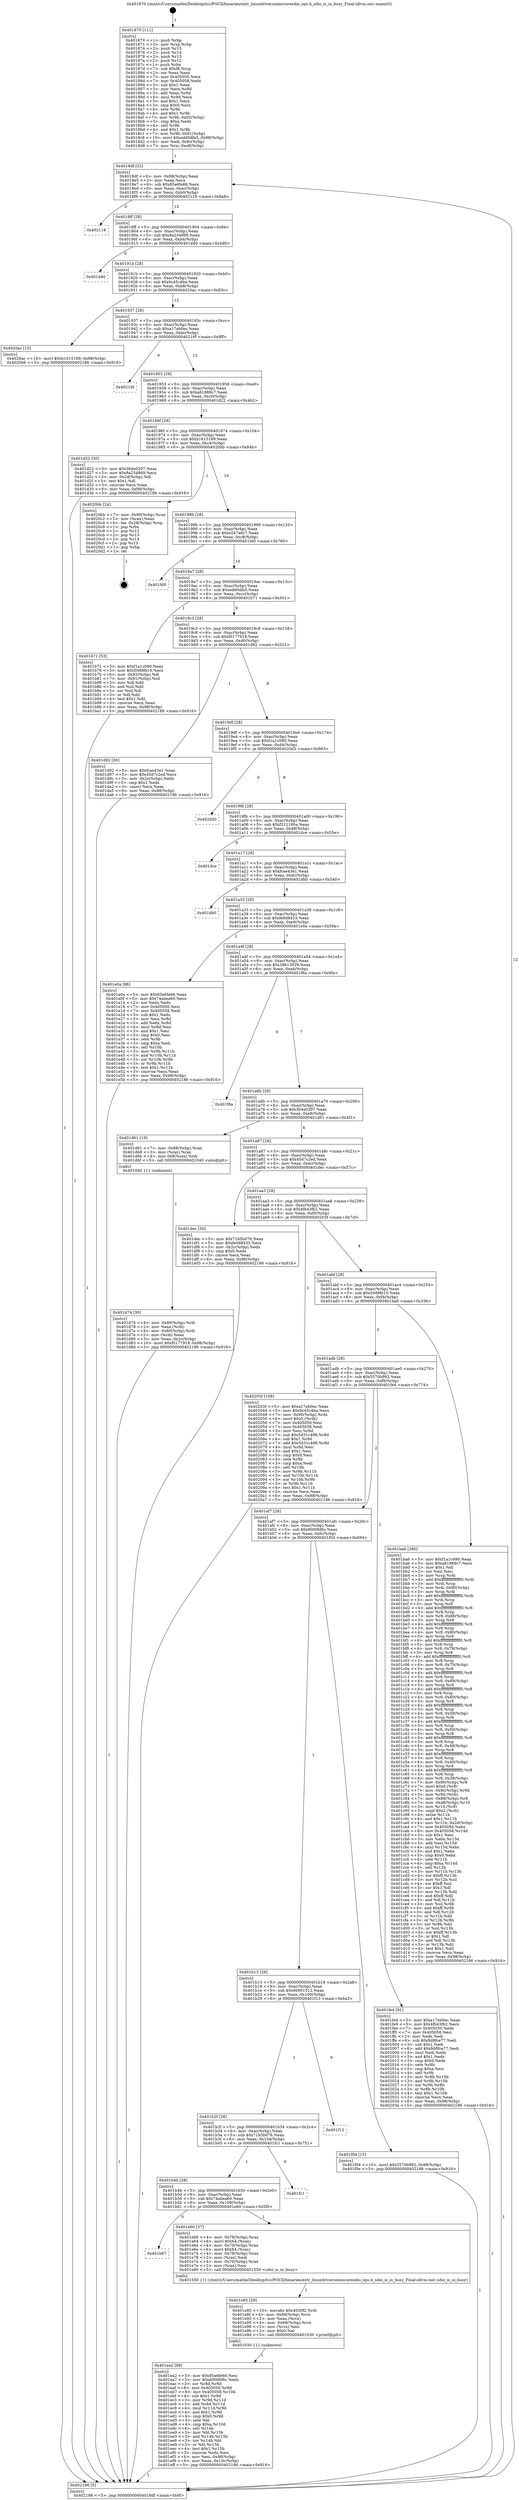 digraph "0x401870" {
  label = "0x401870 (/mnt/c/Users/mathe/Desktop/tcc/POCII/binaries/extr_linuxdriversmmccoresdio_ops.h_sdio_is_io_busy_Final-ollvm.out::main(0))"
  labelloc = "t"
  node[shape=record]

  Entry [label="",width=0.3,height=0.3,shape=circle,fillcolor=black,style=filled]
  "0x4018df" [label="{
     0x4018df [32]\l
     | [instrs]\l
     &nbsp;&nbsp;0x4018df \<+6\>: mov -0x98(%rbp),%eax\l
     &nbsp;&nbsp;0x4018e5 \<+2\>: mov %eax,%ecx\l
     &nbsp;&nbsp;0x4018e7 \<+6\>: sub $0x85a6fe66,%ecx\l
     &nbsp;&nbsp;0x4018ed \<+6\>: mov %eax,-0xac(%rbp)\l
     &nbsp;&nbsp;0x4018f3 \<+6\>: mov %ecx,-0xb0(%rbp)\l
     &nbsp;&nbsp;0x4018f9 \<+6\>: je 0000000000402118 \<main+0x8a8\>\l
  }"]
  "0x402118" [label="{
     0x402118\l
  }", style=dashed]
  "0x4018ff" [label="{
     0x4018ff [28]\l
     | [instrs]\l
     &nbsp;&nbsp;0x4018ff \<+5\>: jmp 0000000000401904 \<main+0x94\>\l
     &nbsp;&nbsp;0x401904 \<+6\>: mov -0xac(%rbp),%eax\l
     &nbsp;&nbsp;0x40190a \<+5\>: sub $0x8a234869,%eax\l
     &nbsp;&nbsp;0x40190f \<+6\>: mov %eax,-0xb4(%rbp)\l
     &nbsp;&nbsp;0x401915 \<+6\>: je 0000000000401d40 \<main+0x4d0\>\l
  }"]
  Exit [label="",width=0.3,height=0.3,shape=circle,fillcolor=black,style=filled,peripheries=2]
  "0x401d40" [label="{
     0x401d40\l
  }", style=dashed]
  "0x40191b" [label="{
     0x40191b [28]\l
     | [instrs]\l
     &nbsp;&nbsp;0x40191b \<+5\>: jmp 0000000000401920 \<main+0xb0\>\l
     &nbsp;&nbsp;0x401920 \<+6\>: mov -0xac(%rbp),%eax\l
     &nbsp;&nbsp;0x401926 \<+5\>: sub $0x9c45c4ba,%eax\l
     &nbsp;&nbsp;0x40192b \<+6\>: mov %eax,-0xb8(%rbp)\l
     &nbsp;&nbsp;0x401931 \<+6\>: je 00000000004020ac \<main+0x83c\>\l
  }"]
  "0x401ea2" [label="{
     0x401ea2 [98]\l
     | [instrs]\l
     &nbsp;&nbsp;0x401ea2 \<+5\>: mov $0x85a6fe66,%esi\l
     &nbsp;&nbsp;0x401ea7 \<+5\>: mov $0x60006f6c,%edx\l
     &nbsp;&nbsp;0x401eac \<+3\>: xor %r8d,%r8d\l
     &nbsp;&nbsp;0x401eaf \<+8\>: mov 0x405050,%r9d\l
     &nbsp;&nbsp;0x401eb7 \<+8\>: mov 0x405058,%r10d\l
     &nbsp;&nbsp;0x401ebf \<+4\>: sub $0x1,%r8d\l
     &nbsp;&nbsp;0x401ec3 \<+3\>: mov %r9d,%r11d\l
     &nbsp;&nbsp;0x401ec6 \<+3\>: add %r8d,%r11d\l
     &nbsp;&nbsp;0x401ec9 \<+4\>: imul %r11d,%r9d\l
     &nbsp;&nbsp;0x401ecd \<+4\>: and $0x1,%r9d\l
     &nbsp;&nbsp;0x401ed1 \<+4\>: cmp $0x0,%r9d\l
     &nbsp;&nbsp;0x401ed5 \<+3\>: sete %bl\l
     &nbsp;&nbsp;0x401ed8 \<+4\>: cmp $0xa,%r10d\l
     &nbsp;&nbsp;0x401edc \<+4\>: setl %r14b\l
     &nbsp;&nbsp;0x401ee0 \<+3\>: mov %bl,%r15b\l
     &nbsp;&nbsp;0x401ee3 \<+3\>: and %r14b,%r15b\l
     &nbsp;&nbsp;0x401ee6 \<+3\>: xor %r14b,%bl\l
     &nbsp;&nbsp;0x401ee9 \<+3\>: or %bl,%r15b\l
     &nbsp;&nbsp;0x401eec \<+4\>: test $0x1,%r15b\l
     &nbsp;&nbsp;0x401ef0 \<+3\>: cmovne %edx,%esi\l
     &nbsp;&nbsp;0x401ef3 \<+6\>: mov %esi,-0x98(%rbp)\l
     &nbsp;&nbsp;0x401ef9 \<+6\>: mov %eax,-0x10c(%rbp)\l
     &nbsp;&nbsp;0x401eff \<+5\>: jmp 0000000000402186 \<main+0x916\>\l
  }"]
  "0x4020ac" [label="{
     0x4020ac [15]\l
     | [instrs]\l
     &nbsp;&nbsp;0x4020ac \<+10\>: movl $0xb1615189,-0x98(%rbp)\l
     &nbsp;&nbsp;0x4020b6 \<+5\>: jmp 0000000000402186 \<main+0x916\>\l
  }"]
  "0x401937" [label="{
     0x401937 [28]\l
     | [instrs]\l
     &nbsp;&nbsp;0x401937 \<+5\>: jmp 000000000040193c \<main+0xcc\>\l
     &nbsp;&nbsp;0x40193c \<+6\>: mov -0xac(%rbp),%eax\l
     &nbsp;&nbsp;0x401942 \<+5\>: sub $0xa17eb0ec,%eax\l
     &nbsp;&nbsp;0x401947 \<+6\>: mov %eax,-0xbc(%rbp)\l
     &nbsp;&nbsp;0x40194d \<+6\>: je 000000000040216f \<main+0x8ff\>\l
  }"]
  "0x401e85" [label="{
     0x401e85 [29]\l
     | [instrs]\l
     &nbsp;&nbsp;0x401e85 \<+10\>: movabs $0x4030f2,%rdi\l
     &nbsp;&nbsp;0x401e8f \<+4\>: mov -0x68(%rbp),%rcx\l
     &nbsp;&nbsp;0x401e93 \<+2\>: mov %eax,(%rcx)\l
     &nbsp;&nbsp;0x401e95 \<+4\>: mov -0x68(%rbp),%rcx\l
     &nbsp;&nbsp;0x401e99 \<+2\>: mov (%rcx),%esi\l
     &nbsp;&nbsp;0x401e9b \<+2\>: mov $0x0,%al\l
     &nbsp;&nbsp;0x401e9d \<+5\>: call 0000000000401030 \<printf@plt\>\l
     | [calls]\l
     &nbsp;&nbsp;0x401030 \{1\} (unknown)\l
  }"]
  "0x40216f" [label="{
     0x40216f\l
  }", style=dashed]
  "0x401953" [label="{
     0x401953 [28]\l
     | [instrs]\l
     &nbsp;&nbsp;0x401953 \<+5\>: jmp 0000000000401958 \<main+0xe8\>\l
     &nbsp;&nbsp;0x401958 \<+6\>: mov -0xac(%rbp),%eax\l
     &nbsp;&nbsp;0x40195e \<+5\>: sub $0xa81889c7,%eax\l
     &nbsp;&nbsp;0x401963 \<+6\>: mov %eax,-0xc0(%rbp)\l
     &nbsp;&nbsp;0x401969 \<+6\>: je 0000000000401d22 \<main+0x4b2\>\l
  }"]
  "0x401b67" [label="{
     0x401b67\l
  }", style=dashed]
  "0x401d22" [label="{
     0x401d22 [30]\l
     | [instrs]\l
     &nbsp;&nbsp;0x401d22 \<+5\>: mov $0x3b4e0297,%eax\l
     &nbsp;&nbsp;0x401d27 \<+5\>: mov $0x8a234869,%ecx\l
     &nbsp;&nbsp;0x401d2c \<+3\>: mov -0x2d(%rbp),%dl\l
     &nbsp;&nbsp;0x401d2f \<+3\>: test $0x1,%dl\l
     &nbsp;&nbsp;0x401d32 \<+3\>: cmovne %ecx,%eax\l
     &nbsp;&nbsp;0x401d35 \<+6\>: mov %eax,-0x98(%rbp)\l
     &nbsp;&nbsp;0x401d3b \<+5\>: jmp 0000000000402186 \<main+0x916\>\l
  }"]
  "0x40196f" [label="{
     0x40196f [28]\l
     | [instrs]\l
     &nbsp;&nbsp;0x40196f \<+5\>: jmp 0000000000401974 \<main+0x104\>\l
     &nbsp;&nbsp;0x401974 \<+6\>: mov -0xac(%rbp),%eax\l
     &nbsp;&nbsp;0x40197a \<+5\>: sub $0xb1615189,%eax\l
     &nbsp;&nbsp;0x40197f \<+6\>: mov %eax,-0xc4(%rbp)\l
     &nbsp;&nbsp;0x401985 \<+6\>: je 00000000004020bb \<main+0x84b\>\l
  }"]
  "0x401e60" [label="{
     0x401e60 [37]\l
     | [instrs]\l
     &nbsp;&nbsp;0x401e60 \<+4\>: mov -0x78(%rbp),%rax\l
     &nbsp;&nbsp;0x401e64 \<+6\>: movl $0x64,(%rax)\l
     &nbsp;&nbsp;0x401e6a \<+4\>: mov -0x70(%rbp),%rax\l
     &nbsp;&nbsp;0x401e6e \<+6\>: movl $0x64,(%rax)\l
     &nbsp;&nbsp;0x401e74 \<+4\>: mov -0x78(%rbp),%rax\l
     &nbsp;&nbsp;0x401e78 \<+2\>: mov (%rax),%edi\l
     &nbsp;&nbsp;0x401e7a \<+4\>: mov -0x70(%rbp),%rax\l
     &nbsp;&nbsp;0x401e7e \<+2\>: mov (%rax),%esi\l
     &nbsp;&nbsp;0x401e80 \<+5\>: call 0000000000401550 \<sdio_is_io_busy\>\l
     | [calls]\l
     &nbsp;&nbsp;0x401550 \{1\} (/mnt/c/Users/mathe/Desktop/tcc/POCII/binaries/extr_linuxdriversmmccoresdio_ops.h_sdio_is_io_busy_Final-ollvm.out::sdio_is_io_busy)\l
  }"]
  "0x4020bb" [label="{
     0x4020bb [24]\l
     | [instrs]\l
     &nbsp;&nbsp;0x4020bb \<+7\>: mov -0x90(%rbp),%rax\l
     &nbsp;&nbsp;0x4020c2 \<+2\>: mov (%rax),%eax\l
     &nbsp;&nbsp;0x4020c4 \<+4\>: lea -0x28(%rbp),%rsp\l
     &nbsp;&nbsp;0x4020c8 \<+1\>: pop %rbx\l
     &nbsp;&nbsp;0x4020c9 \<+2\>: pop %r12\l
     &nbsp;&nbsp;0x4020cb \<+2\>: pop %r13\l
     &nbsp;&nbsp;0x4020cd \<+2\>: pop %r14\l
     &nbsp;&nbsp;0x4020cf \<+2\>: pop %r15\l
     &nbsp;&nbsp;0x4020d1 \<+1\>: pop %rbp\l
     &nbsp;&nbsp;0x4020d2 \<+1\>: ret\l
  }"]
  "0x40198b" [label="{
     0x40198b [28]\l
     | [instrs]\l
     &nbsp;&nbsp;0x40198b \<+5\>: jmp 0000000000401990 \<main+0x120\>\l
     &nbsp;&nbsp;0x401990 \<+6\>: mov -0xac(%rbp),%eax\l
     &nbsp;&nbsp;0x401996 \<+5\>: sub $0xe247a6c7,%eax\l
     &nbsp;&nbsp;0x40199b \<+6\>: mov %eax,-0xc8(%rbp)\l
     &nbsp;&nbsp;0x4019a1 \<+6\>: je 0000000000401fd0 \<main+0x760\>\l
  }"]
  "0x401b4b" [label="{
     0x401b4b [28]\l
     | [instrs]\l
     &nbsp;&nbsp;0x401b4b \<+5\>: jmp 0000000000401b50 \<main+0x2e0\>\l
     &nbsp;&nbsp;0x401b50 \<+6\>: mov -0xac(%rbp),%eax\l
     &nbsp;&nbsp;0x401b56 \<+5\>: sub $0x74abea60,%eax\l
     &nbsp;&nbsp;0x401b5b \<+6\>: mov %eax,-0x108(%rbp)\l
     &nbsp;&nbsp;0x401b61 \<+6\>: je 0000000000401e60 \<main+0x5f0\>\l
  }"]
  "0x401fd0" [label="{
     0x401fd0\l
  }", style=dashed]
  "0x4019a7" [label="{
     0x4019a7 [28]\l
     | [instrs]\l
     &nbsp;&nbsp;0x4019a7 \<+5\>: jmp 00000000004019ac \<main+0x13c\>\l
     &nbsp;&nbsp;0x4019ac \<+6\>: mov -0xac(%rbp),%eax\l
     &nbsp;&nbsp;0x4019b2 \<+5\>: sub $0xedd0dfa5,%eax\l
     &nbsp;&nbsp;0x4019b7 \<+6\>: mov %eax,-0xcc(%rbp)\l
     &nbsp;&nbsp;0x4019bd \<+6\>: je 0000000000401b71 \<main+0x301\>\l
  }"]
  "0x401fc1" [label="{
     0x401fc1\l
  }", style=dashed]
  "0x401b71" [label="{
     0x401b71 [53]\l
     | [instrs]\l
     &nbsp;&nbsp;0x401b71 \<+5\>: mov $0xf1a1c090,%eax\l
     &nbsp;&nbsp;0x401b76 \<+5\>: mov $0x50d9fe10,%ecx\l
     &nbsp;&nbsp;0x401b7b \<+6\>: mov -0x92(%rbp),%dl\l
     &nbsp;&nbsp;0x401b81 \<+7\>: mov -0x91(%rbp),%sil\l
     &nbsp;&nbsp;0x401b88 \<+3\>: mov %dl,%dil\l
     &nbsp;&nbsp;0x401b8b \<+3\>: and %sil,%dil\l
     &nbsp;&nbsp;0x401b8e \<+3\>: xor %sil,%dl\l
     &nbsp;&nbsp;0x401b91 \<+3\>: or %dl,%dil\l
     &nbsp;&nbsp;0x401b94 \<+4\>: test $0x1,%dil\l
     &nbsp;&nbsp;0x401b98 \<+3\>: cmovne %ecx,%eax\l
     &nbsp;&nbsp;0x401b9b \<+6\>: mov %eax,-0x98(%rbp)\l
     &nbsp;&nbsp;0x401ba1 \<+5\>: jmp 0000000000402186 \<main+0x916\>\l
  }"]
  "0x4019c3" [label="{
     0x4019c3 [28]\l
     | [instrs]\l
     &nbsp;&nbsp;0x4019c3 \<+5\>: jmp 00000000004019c8 \<main+0x158\>\l
     &nbsp;&nbsp;0x4019c8 \<+6\>: mov -0xac(%rbp),%eax\l
     &nbsp;&nbsp;0x4019ce \<+5\>: sub $0xf0177918,%eax\l
     &nbsp;&nbsp;0x4019d3 \<+6\>: mov %eax,-0xd0(%rbp)\l
     &nbsp;&nbsp;0x4019d9 \<+6\>: je 0000000000401d92 \<main+0x522\>\l
  }"]
  "0x402186" [label="{
     0x402186 [5]\l
     | [instrs]\l
     &nbsp;&nbsp;0x402186 \<+5\>: jmp 00000000004018df \<main+0x6f\>\l
  }"]
  "0x401870" [label="{
     0x401870 [111]\l
     | [instrs]\l
     &nbsp;&nbsp;0x401870 \<+1\>: push %rbp\l
     &nbsp;&nbsp;0x401871 \<+3\>: mov %rsp,%rbp\l
     &nbsp;&nbsp;0x401874 \<+2\>: push %r15\l
     &nbsp;&nbsp;0x401876 \<+2\>: push %r14\l
     &nbsp;&nbsp;0x401878 \<+2\>: push %r13\l
     &nbsp;&nbsp;0x40187a \<+2\>: push %r12\l
     &nbsp;&nbsp;0x40187c \<+1\>: push %rbx\l
     &nbsp;&nbsp;0x40187d \<+7\>: sub $0xf8,%rsp\l
     &nbsp;&nbsp;0x401884 \<+2\>: xor %eax,%eax\l
     &nbsp;&nbsp;0x401886 \<+7\>: mov 0x405050,%ecx\l
     &nbsp;&nbsp;0x40188d \<+7\>: mov 0x405058,%edx\l
     &nbsp;&nbsp;0x401894 \<+3\>: sub $0x1,%eax\l
     &nbsp;&nbsp;0x401897 \<+3\>: mov %ecx,%r8d\l
     &nbsp;&nbsp;0x40189a \<+3\>: add %eax,%r8d\l
     &nbsp;&nbsp;0x40189d \<+4\>: imul %r8d,%ecx\l
     &nbsp;&nbsp;0x4018a1 \<+3\>: and $0x1,%ecx\l
     &nbsp;&nbsp;0x4018a4 \<+3\>: cmp $0x0,%ecx\l
     &nbsp;&nbsp;0x4018a7 \<+4\>: sete %r9b\l
     &nbsp;&nbsp;0x4018ab \<+4\>: and $0x1,%r9b\l
     &nbsp;&nbsp;0x4018af \<+7\>: mov %r9b,-0x92(%rbp)\l
     &nbsp;&nbsp;0x4018b6 \<+3\>: cmp $0xa,%edx\l
     &nbsp;&nbsp;0x4018b9 \<+4\>: setl %r9b\l
     &nbsp;&nbsp;0x4018bd \<+4\>: and $0x1,%r9b\l
     &nbsp;&nbsp;0x4018c1 \<+7\>: mov %r9b,-0x91(%rbp)\l
     &nbsp;&nbsp;0x4018c8 \<+10\>: movl $0xedd0dfa5,-0x98(%rbp)\l
     &nbsp;&nbsp;0x4018d2 \<+6\>: mov %edi,-0x9c(%rbp)\l
     &nbsp;&nbsp;0x4018d8 \<+7\>: mov %rsi,-0xa8(%rbp)\l
  }"]
  "0x401b2f" [label="{
     0x401b2f [28]\l
     | [instrs]\l
     &nbsp;&nbsp;0x401b2f \<+5\>: jmp 0000000000401b34 \<main+0x2c4\>\l
     &nbsp;&nbsp;0x401b34 \<+6\>: mov -0xac(%rbp),%eax\l
     &nbsp;&nbsp;0x401b3a \<+5\>: sub $0x71b5b076,%eax\l
     &nbsp;&nbsp;0x401b3f \<+6\>: mov %eax,-0x104(%rbp)\l
     &nbsp;&nbsp;0x401b45 \<+6\>: je 0000000000401fc1 \<main+0x751\>\l
  }"]
  "0x401d92" [label="{
     0x401d92 [30]\l
     | [instrs]\l
     &nbsp;&nbsp;0x401d92 \<+5\>: mov $0xfcae43e1,%eax\l
     &nbsp;&nbsp;0x401d97 \<+5\>: mov $0x45d7c2ed,%ecx\l
     &nbsp;&nbsp;0x401d9c \<+3\>: mov -0x2c(%rbp),%edx\l
     &nbsp;&nbsp;0x401d9f \<+3\>: cmp $0x1,%edx\l
     &nbsp;&nbsp;0x401da2 \<+3\>: cmovl %ecx,%eax\l
     &nbsp;&nbsp;0x401da5 \<+6\>: mov %eax,-0x98(%rbp)\l
     &nbsp;&nbsp;0x401dab \<+5\>: jmp 0000000000402186 \<main+0x916\>\l
  }"]
  "0x4019df" [label="{
     0x4019df [28]\l
     | [instrs]\l
     &nbsp;&nbsp;0x4019df \<+5\>: jmp 00000000004019e4 \<main+0x174\>\l
     &nbsp;&nbsp;0x4019e4 \<+6\>: mov -0xac(%rbp),%eax\l
     &nbsp;&nbsp;0x4019ea \<+5\>: sub $0xf1a1c090,%eax\l
     &nbsp;&nbsp;0x4019ef \<+6\>: mov %eax,-0xd4(%rbp)\l
     &nbsp;&nbsp;0x4019f5 \<+6\>: je 00000000004020d3 \<main+0x863\>\l
  }"]
  "0x401f13" [label="{
     0x401f13\l
  }", style=dashed]
  "0x4020d3" [label="{
     0x4020d3\l
  }", style=dashed]
  "0x4019fb" [label="{
     0x4019fb [28]\l
     | [instrs]\l
     &nbsp;&nbsp;0x4019fb \<+5\>: jmp 0000000000401a00 \<main+0x190\>\l
     &nbsp;&nbsp;0x401a00 \<+6\>: mov -0xac(%rbp),%eax\l
     &nbsp;&nbsp;0x401a06 \<+5\>: sub $0xf312190a,%eax\l
     &nbsp;&nbsp;0x401a0b \<+6\>: mov %eax,-0xd8(%rbp)\l
     &nbsp;&nbsp;0x401a11 \<+6\>: je 0000000000401dce \<main+0x55e\>\l
  }"]
  "0x401b13" [label="{
     0x401b13 [28]\l
     | [instrs]\l
     &nbsp;&nbsp;0x401b13 \<+5\>: jmp 0000000000401b18 \<main+0x2a8\>\l
     &nbsp;&nbsp;0x401b18 \<+6\>: mov -0xac(%rbp),%eax\l
     &nbsp;&nbsp;0x401b1e \<+5\>: sub $0x66001512,%eax\l
     &nbsp;&nbsp;0x401b23 \<+6\>: mov %eax,-0x100(%rbp)\l
     &nbsp;&nbsp;0x401b29 \<+6\>: je 0000000000401f13 \<main+0x6a3\>\l
  }"]
  "0x401dce" [label="{
     0x401dce\l
  }", style=dashed]
  "0x401a17" [label="{
     0x401a17 [28]\l
     | [instrs]\l
     &nbsp;&nbsp;0x401a17 \<+5\>: jmp 0000000000401a1c \<main+0x1ac\>\l
     &nbsp;&nbsp;0x401a1c \<+6\>: mov -0xac(%rbp),%eax\l
     &nbsp;&nbsp;0x401a22 \<+5\>: sub $0xfcae43e1,%eax\l
     &nbsp;&nbsp;0x401a27 \<+6\>: mov %eax,-0xdc(%rbp)\l
     &nbsp;&nbsp;0x401a2d \<+6\>: je 0000000000401db0 \<main+0x540\>\l
  }"]
  "0x401f04" [label="{
     0x401f04 [15]\l
     | [instrs]\l
     &nbsp;&nbsp;0x401f04 \<+10\>: movl $0x5570b992,-0x98(%rbp)\l
     &nbsp;&nbsp;0x401f0e \<+5\>: jmp 0000000000402186 \<main+0x916\>\l
  }"]
  "0x401db0" [label="{
     0x401db0\l
  }", style=dashed]
  "0x401a33" [label="{
     0x401a33 [28]\l
     | [instrs]\l
     &nbsp;&nbsp;0x401a33 \<+5\>: jmp 0000000000401a38 \<main+0x1c8\>\l
     &nbsp;&nbsp;0x401a38 \<+6\>: mov -0xac(%rbp),%eax\l
     &nbsp;&nbsp;0x401a3e \<+5\>: sub $0xfe0d8433,%eax\l
     &nbsp;&nbsp;0x401a43 \<+6\>: mov %eax,-0xe0(%rbp)\l
     &nbsp;&nbsp;0x401a49 \<+6\>: je 0000000000401e0a \<main+0x59a\>\l
  }"]
  "0x401af7" [label="{
     0x401af7 [28]\l
     | [instrs]\l
     &nbsp;&nbsp;0x401af7 \<+5\>: jmp 0000000000401afc \<main+0x28c\>\l
     &nbsp;&nbsp;0x401afc \<+6\>: mov -0xac(%rbp),%eax\l
     &nbsp;&nbsp;0x401b02 \<+5\>: sub $0x60006f6c,%eax\l
     &nbsp;&nbsp;0x401b07 \<+6\>: mov %eax,-0xfc(%rbp)\l
     &nbsp;&nbsp;0x401b0d \<+6\>: je 0000000000401f04 \<main+0x694\>\l
  }"]
  "0x401e0a" [label="{
     0x401e0a [86]\l
     | [instrs]\l
     &nbsp;&nbsp;0x401e0a \<+5\>: mov $0x85a6fe66,%eax\l
     &nbsp;&nbsp;0x401e0f \<+5\>: mov $0x74abea60,%ecx\l
     &nbsp;&nbsp;0x401e14 \<+2\>: xor %edx,%edx\l
     &nbsp;&nbsp;0x401e16 \<+7\>: mov 0x405050,%esi\l
     &nbsp;&nbsp;0x401e1d \<+7\>: mov 0x405058,%edi\l
     &nbsp;&nbsp;0x401e24 \<+3\>: sub $0x1,%edx\l
     &nbsp;&nbsp;0x401e27 \<+3\>: mov %esi,%r8d\l
     &nbsp;&nbsp;0x401e2a \<+3\>: add %edx,%r8d\l
     &nbsp;&nbsp;0x401e2d \<+4\>: imul %r8d,%esi\l
     &nbsp;&nbsp;0x401e31 \<+3\>: and $0x1,%esi\l
     &nbsp;&nbsp;0x401e34 \<+3\>: cmp $0x0,%esi\l
     &nbsp;&nbsp;0x401e37 \<+4\>: sete %r9b\l
     &nbsp;&nbsp;0x401e3b \<+3\>: cmp $0xa,%edi\l
     &nbsp;&nbsp;0x401e3e \<+4\>: setl %r10b\l
     &nbsp;&nbsp;0x401e42 \<+3\>: mov %r9b,%r11b\l
     &nbsp;&nbsp;0x401e45 \<+3\>: and %r10b,%r11b\l
     &nbsp;&nbsp;0x401e48 \<+3\>: xor %r10b,%r9b\l
     &nbsp;&nbsp;0x401e4b \<+3\>: or %r9b,%r11b\l
     &nbsp;&nbsp;0x401e4e \<+4\>: test $0x1,%r11b\l
     &nbsp;&nbsp;0x401e52 \<+3\>: cmovne %ecx,%eax\l
     &nbsp;&nbsp;0x401e55 \<+6\>: mov %eax,-0x98(%rbp)\l
     &nbsp;&nbsp;0x401e5b \<+5\>: jmp 0000000000402186 \<main+0x916\>\l
  }"]
  "0x401a4f" [label="{
     0x401a4f [28]\l
     | [instrs]\l
     &nbsp;&nbsp;0x401a4f \<+5\>: jmp 0000000000401a54 \<main+0x1e4\>\l
     &nbsp;&nbsp;0x401a54 \<+6\>: mov -0xac(%rbp),%eax\l
     &nbsp;&nbsp;0x401a5a \<+5\>: sub $0x38613929,%eax\l
     &nbsp;&nbsp;0x401a5f \<+6\>: mov %eax,-0xe4(%rbp)\l
     &nbsp;&nbsp;0x401a65 \<+6\>: je 0000000000401f6a \<main+0x6fa\>\l
  }"]
  "0x401fe4" [label="{
     0x401fe4 [91]\l
     | [instrs]\l
     &nbsp;&nbsp;0x401fe4 \<+5\>: mov $0xa17eb0ec,%eax\l
     &nbsp;&nbsp;0x401fe9 \<+5\>: mov $0x4fb43fb2,%ecx\l
     &nbsp;&nbsp;0x401fee \<+7\>: mov 0x405050,%edx\l
     &nbsp;&nbsp;0x401ff5 \<+7\>: mov 0x405058,%esi\l
     &nbsp;&nbsp;0x401ffc \<+2\>: mov %edx,%edi\l
     &nbsp;&nbsp;0x401ffe \<+6\>: sub $0x8d8fce77,%edi\l
     &nbsp;&nbsp;0x402004 \<+3\>: sub $0x1,%edi\l
     &nbsp;&nbsp;0x402007 \<+6\>: add $0x8d8fce77,%edi\l
     &nbsp;&nbsp;0x40200d \<+3\>: imul %edi,%edx\l
     &nbsp;&nbsp;0x402010 \<+3\>: and $0x1,%edx\l
     &nbsp;&nbsp;0x402013 \<+3\>: cmp $0x0,%edx\l
     &nbsp;&nbsp;0x402016 \<+4\>: sete %r8b\l
     &nbsp;&nbsp;0x40201a \<+3\>: cmp $0xa,%esi\l
     &nbsp;&nbsp;0x40201d \<+4\>: setl %r9b\l
     &nbsp;&nbsp;0x402021 \<+3\>: mov %r8b,%r10b\l
     &nbsp;&nbsp;0x402024 \<+3\>: and %r9b,%r10b\l
     &nbsp;&nbsp;0x402027 \<+3\>: xor %r9b,%r8b\l
     &nbsp;&nbsp;0x40202a \<+3\>: or %r8b,%r10b\l
     &nbsp;&nbsp;0x40202d \<+4\>: test $0x1,%r10b\l
     &nbsp;&nbsp;0x402031 \<+3\>: cmovne %ecx,%eax\l
     &nbsp;&nbsp;0x402034 \<+6\>: mov %eax,-0x98(%rbp)\l
     &nbsp;&nbsp;0x40203a \<+5\>: jmp 0000000000402186 \<main+0x916\>\l
  }"]
  "0x401f6a" [label="{
     0x401f6a\l
  }", style=dashed]
  "0x401a6b" [label="{
     0x401a6b [28]\l
     | [instrs]\l
     &nbsp;&nbsp;0x401a6b \<+5\>: jmp 0000000000401a70 \<main+0x200\>\l
     &nbsp;&nbsp;0x401a70 \<+6\>: mov -0xac(%rbp),%eax\l
     &nbsp;&nbsp;0x401a76 \<+5\>: sub $0x3b4e0297,%eax\l
     &nbsp;&nbsp;0x401a7b \<+6\>: mov %eax,-0xe8(%rbp)\l
     &nbsp;&nbsp;0x401a81 \<+6\>: je 0000000000401d61 \<main+0x4f1\>\l
  }"]
  "0x401d74" [label="{
     0x401d74 [30]\l
     | [instrs]\l
     &nbsp;&nbsp;0x401d74 \<+4\>: mov -0x80(%rbp),%rdi\l
     &nbsp;&nbsp;0x401d78 \<+2\>: mov %eax,(%rdi)\l
     &nbsp;&nbsp;0x401d7a \<+4\>: mov -0x80(%rbp),%rdi\l
     &nbsp;&nbsp;0x401d7e \<+2\>: mov (%rdi),%eax\l
     &nbsp;&nbsp;0x401d80 \<+3\>: mov %eax,-0x2c(%rbp)\l
     &nbsp;&nbsp;0x401d83 \<+10\>: movl $0xf0177918,-0x98(%rbp)\l
     &nbsp;&nbsp;0x401d8d \<+5\>: jmp 0000000000402186 \<main+0x916\>\l
  }"]
  "0x401d61" [label="{
     0x401d61 [19]\l
     | [instrs]\l
     &nbsp;&nbsp;0x401d61 \<+7\>: mov -0x88(%rbp),%rax\l
     &nbsp;&nbsp;0x401d68 \<+3\>: mov (%rax),%rax\l
     &nbsp;&nbsp;0x401d6b \<+4\>: mov 0x8(%rax),%rdi\l
     &nbsp;&nbsp;0x401d6f \<+5\>: call 0000000000401040 \<atoi@plt\>\l
     | [calls]\l
     &nbsp;&nbsp;0x401040 \{1\} (unknown)\l
  }"]
  "0x401a87" [label="{
     0x401a87 [28]\l
     | [instrs]\l
     &nbsp;&nbsp;0x401a87 \<+5\>: jmp 0000000000401a8c \<main+0x21c\>\l
     &nbsp;&nbsp;0x401a8c \<+6\>: mov -0xac(%rbp),%eax\l
     &nbsp;&nbsp;0x401a92 \<+5\>: sub $0x45d7c2ed,%eax\l
     &nbsp;&nbsp;0x401a97 \<+6\>: mov %eax,-0xec(%rbp)\l
     &nbsp;&nbsp;0x401a9d \<+6\>: je 0000000000401dec \<main+0x57c\>\l
  }"]
  "0x401adb" [label="{
     0x401adb [28]\l
     | [instrs]\l
     &nbsp;&nbsp;0x401adb \<+5\>: jmp 0000000000401ae0 \<main+0x270\>\l
     &nbsp;&nbsp;0x401ae0 \<+6\>: mov -0xac(%rbp),%eax\l
     &nbsp;&nbsp;0x401ae6 \<+5\>: sub $0x5570b992,%eax\l
     &nbsp;&nbsp;0x401aeb \<+6\>: mov %eax,-0xf8(%rbp)\l
     &nbsp;&nbsp;0x401af1 \<+6\>: je 0000000000401fe4 \<main+0x774\>\l
  }"]
  "0x401dec" [label="{
     0x401dec [30]\l
     | [instrs]\l
     &nbsp;&nbsp;0x401dec \<+5\>: mov $0x71b5b076,%eax\l
     &nbsp;&nbsp;0x401df1 \<+5\>: mov $0xfe0d8433,%ecx\l
     &nbsp;&nbsp;0x401df6 \<+3\>: mov -0x2c(%rbp),%edx\l
     &nbsp;&nbsp;0x401df9 \<+3\>: cmp $0x0,%edx\l
     &nbsp;&nbsp;0x401dfc \<+3\>: cmove %ecx,%eax\l
     &nbsp;&nbsp;0x401dff \<+6\>: mov %eax,-0x98(%rbp)\l
     &nbsp;&nbsp;0x401e05 \<+5\>: jmp 0000000000402186 \<main+0x916\>\l
  }"]
  "0x401aa3" [label="{
     0x401aa3 [28]\l
     | [instrs]\l
     &nbsp;&nbsp;0x401aa3 \<+5\>: jmp 0000000000401aa8 \<main+0x238\>\l
     &nbsp;&nbsp;0x401aa8 \<+6\>: mov -0xac(%rbp),%eax\l
     &nbsp;&nbsp;0x401aae \<+5\>: sub $0x4fb43fb2,%eax\l
     &nbsp;&nbsp;0x401ab3 \<+6\>: mov %eax,-0xf0(%rbp)\l
     &nbsp;&nbsp;0x401ab9 \<+6\>: je 000000000040203f \<main+0x7cf\>\l
  }"]
  "0x401ba6" [label="{
     0x401ba6 [380]\l
     | [instrs]\l
     &nbsp;&nbsp;0x401ba6 \<+5\>: mov $0xf1a1c090,%eax\l
     &nbsp;&nbsp;0x401bab \<+5\>: mov $0xa81889c7,%ecx\l
     &nbsp;&nbsp;0x401bb0 \<+2\>: mov $0x1,%dl\l
     &nbsp;&nbsp;0x401bb2 \<+2\>: xor %esi,%esi\l
     &nbsp;&nbsp;0x401bb4 \<+3\>: mov %rsp,%rdi\l
     &nbsp;&nbsp;0x401bb7 \<+4\>: add $0xfffffffffffffff0,%rdi\l
     &nbsp;&nbsp;0x401bbb \<+3\>: mov %rdi,%rsp\l
     &nbsp;&nbsp;0x401bbe \<+7\>: mov %rdi,-0x90(%rbp)\l
     &nbsp;&nbsp;0x401bc5 \<+3\>: mov %rsp,%rdi\l
     &nbsp;&nbsp;0x401bc8 \<+4\>: add $0xfffffffffffffff0,%rdi\l
     &nbsp;&nbsp;0x401bcc \<+3\>: mov %rdi,%rsp\l
     &nbsp;&nbsp;0x401bcf \<+3\>: mov %rsp,%r8\l
     &nbsp;&nbsp;0x401bd2 \<+4\>: add $0xfffffffffffffff0,%r8\l
     &nbsp;&nbsp;0x401bd6 \<+3\>: mov %r8,%rsp\l
     &nbsp;&nbsp;0x401bd9 \<+7\>: mov %r8,-0x88(%rbp)\l
     &nbsp;&nbsp;0x401be0 \<+3\>: mov %rsp,%r8\l
     &nbsp;&nbsp;0x401be3 \<+4\>: add $0xfffffffffffffff0,%r8\l
     &nbsp;&nbsp;0x401be7 \<+3\>: mov %r8,%rsp\l
     &nbsp;&nbsp;0x401bea \<+4\>: mov %r8,-0x80(%rbp)\l
     &nbsp;&nbsp;0x401bee \<+3\>: mov %rsp,%r8\l
     &nbsp;&nbsp;0x401bf1 \<+4\>: add $0xfffffffffffffff0,%r8\l
     &nbsp;&nbsp;0x401bf5 \<+3\>: mov %r8,%rsp\l
     &nbsp;&nbsp;0x401bf8 \<+4\>: mov %r8,-0x78(%rbp)\l
     &nbsp;&nbsp;0x401bfc \<+3\>: mov %rsp,%r8\l
     &nbsp;&nbsp;0x401bff \<+4\>: add $0xfffffffffffffff0,%r8\l
     &nbsp;&nbsp;0x401c03 \<+3\>: mov %r8,%rsp\l
     &nbsp;&nbsp;0x401c06 \<+4\>: mov %r8,-0x70(%rbp)\l
     &nbsp;&nbsp;0x401c0a \<+3\>: mov %rsp,%r8\l
     &nbsp;&nbsp;0x401c0d \<+4\>: add $0xfffffffffffffff0,%r8\l
     &nbsp;&nbsp;0x401c11 \<+3\>: mov %r8,%rsp\l
     &nbsp;&nbsp;0x401c14 \<+4\>: mov %r8,-0x68(%rbp)\l
     &nbsp;&nbsp;0x401c18 \<+3\>: mov %rsp,%r8\l
     &nbsp;&nbsp;0x401c1b \<+4\>: add $0xfffffffffffffff0,%r8\l
     &nbsp;&nbsp;0x401c1f \<+3\>: mov %r8,%rsp\l
     &nbsp;&nbsp;0x401c22 \<+4\>: mov %r8,-0x60(%rbp)\l
     &nbsp;&nbsp;0x401c26 \<+3\>: mov %rsp,%r8\l
     &nbsp;&nbsp;0x401c29 \<+4\>: add $0xfffffffffffffff0,%r8\l
     &nbsp;&nbsp;0x401c2d \<+3\>: mov %r8,%rsp\l
     &nbsp;&nbsp;0x401c30 \<+4\>: mov %r8,-0x58(%rbp)\l
     &nbsp;&nbsp;0x401c34 \<+3\>: mov %rsp,%r8\l
     &nbsp;&nbsp;0x401c37 \<+4\>: add $0xfffffffffffffff0,%r8\l
     &nbsp;&nbsp;0x401c3b \<+3\>: mov %r8,%rsp\l
     &nbsp;&nbsp;0x401c3e \<+4\>: mov %r8,-0x50(%rbp)\l
     &nbsp;&nbsp;0x401c42 \<+3\>: mov %rsp,%r8\l
     &nbsp;&nbsp;0x401c45 \<+4\>: add $0xfffffffffffffff0,%r8\l
     &nbsp;&nbsp;0x401c49 \<+3\>: mov %r8,%rsp\l
     &nbsp;&nbsp;0x401c4c \<+4\>: mov %r8,-0x48(%rbp)\l
     &nbsp;&nbsp;0x401c50 \<+3\>: mov %rsp,%r8\l
     &nbsp;&nbsp;0x401c53 \<+4\>: add $0xfffffffffffffff0,%r8\l
     &nbsp;&nbsp;0x401c57 \<+3\>: mov %r8,%rsp\l
     &nbsp;&nbsp;0x401c5a \<+4\>: mov %r8,-0x40(%rbp)\l
     &nbsp;&nbsp;0x401c5e \<+3\>: mov %rsp,%r8\l
     &nbsp;&nbsp;0x401c61 \<+4\>: add $0xfffffffffffffff0,%r8\l
     &nbsp;&nbsp;0x401c65 \<+3\>: mov %r8,%rsp\l
     &nbsp;&nbsp;0x401c68 \<+4\>: mov %r8,-0x38(%rbp)\l
     &nbsp;&nbsp;0x401c6c \<+7\>: mov -0x90(%rbp),%r8\l
     &nbsp;&nbsp;0x401c73 \<+7\>: movl $0x0,(%r8)\l
     &nbsp;&nbsp;0x401c7a \<+7\>: mov -0x9c(%rbp),%r9d\l
     &nbsp;&nbsp;0x401c81 \<+3\>: mov %r9d,(%rdi)\l
     &nbsp;&nbsp;0x401c84 \<+7\>: mov -0x88(%rbp),%r8\l
     &nbsp;&nbsp;0x401c8b \<+7\>: mov -0xa8(%rbp),%r10\l
     &nbsp;&nbsp;0x401c92 \<+3\>: mov %r10,(%r8)\l
     &nbsp;&nbsp;0x401c95 \<+3\>: cmpl $0x2,(%rdi)\l
     &nbsp;&nbsp;0x401c98 \<+4\>: setne %r11b\l
     &nbsp;&nbsp;0x401c9c \<+4\>: and $0x1,%r11b\l
     &nbsp;&nbsp;0x401ca0 \<+4\>: mov %r11b,-0x2d(%rbp)\l
     &nbsp;&nbsp;0x401ca4 \<+7\>: mov 0x405050,%ebx\l
     &nbsp;&nbsp;0x401cab \<+8\>: mov 0x405058,%r14d\l
     &nbsp;&nbsp;0x401cb3 \<+3\>: sub $0x1,%esi\l
     &nbsp;&nbsp;0x401cb6 \<+3\>: mov %ebx,%r15d\l
     &nbsp;&nbsp;0x401cb9 \<+3\>: add %esi,%r15d\l
     &nbsp;&nbsp;0x401cbc \<+4\>: imul %r15d,%ebx\l
     &nbsp;&nbsp;0x401cc0 \<+3\>: and $0x1,%ebx\l
     &nbsp;&nbsp;0x401cc3 \<+3\>: cmp $0x0,%ebx\l
     &nbsp;&nbsp;0x401cc6 \<+4\>: sete %r11b\l
     &nbsp;&nbsp;0x401cca \<+4\>: cmp $0xa,%r14d\l
     &nbsp;&nbsp;0x401cce \<+4\>: setl %r12b\l
     &nbsp;&nbsp;0x401cd2 \<+3\>: mov %r11b,%r13b\l
     &nbsp;&nbsp;0x401cd5 \<+4\>: xor $0xff,%r13b\l
     &nbsp;&nbsp;0x401cd9 \<+3\>: mov %r12b,%sil\l
     &nbsp;&nbsp;0x401cdc \<+4\>: xor $0xff,%sil\l
     &nbsp;&nbsp;0x401ce0 \<+3\>: xor $0x1,%dl\l
     &nbsp;&nbsp;0x401ce3 \<+3\>: mov %r13b,%dil\l
     &nbsp;&nbsp;0x401ce6 \<+4\>: and $0xff,%dil\l
     &nbsp;&nbsp;0x401cea \<+3\>: and %dl,%r11b\l
     &nbsp;&nbsp;0x401ced \<+3\>: mov %sil,%r8b\l
     &nbsp;&nbsp;0x401cf0 \<+4\>: and $0xff,%r8b\l
     &nbsp;&nbsp;0x401cf4 \<+3\>: and %dl,%r12b\l
     &nbsp;&nbsp;0x401cf7 \<+3\>: or %r11b,%dil\l
     &nbsp;&nbsp;0x401cfa \<+3\>: or %r12b,%r8b\l
     &nbsp;&nbsp;0x401cfd \<+3\>: xor %r8b,%dil\l
     &nbsp;&nbsp;0x401d00 \<+3\>: or %sil,%r13b\l
     &nbsp;&nbsp;0x401d03 \<+4\>: xor $0xff,%r13b\l
     &nbsp;&nbsp;0x401d07 \<+3\>: or $0x1,%dl\l
     &nbsp;&nbsp;0x401d0a \<+3\>: and %dl,%r13b\l
     &nbsp;&nbsp;0x401d0d \<+3\>: or %r13b,%dil\l
     &nbsp;&nbsp;0x401d10 \<+4\>: test $0x1,%dil\l
     &nbsp;&nbsp;0x401d14 \<+3\>: cmovne %ecx,%eax\l
     &nbsp;&nbsp;0x401d17 \<+6\>: mov %eax,-0x98(%rbp)\l
     &nbsp;&nbsp;0x401d1d \<+5\>: jmp 0000000000402186 \<main+0x916\>\l
  }"]
  "0x40203f" [label="{
     0x40203f [109]\l
     | [instrs]\l
     &nbsp;&nbsp;0x40203f \<+5\>: mov $0xa17eb0ec,%eax\l
     &nbsp;&nbsp;0x402044 \<+5\>: mov $0x9c45c4ba,%ecx\l
     &nbsp;&nbsp;0x402049 \<+7\>: mov -0x90(%rbp),%rdx\l
     &nbsp;&nbsp;0x402050 \<+6\>: movl $0x0,(%rdx)\l
     &nbsp;&nbsp;0x402056 \<+7\>: mov 0x405050,%esi\l
     &nbsp;&nbsp;0x40205d \<+7\>: mov 0x405058,%edi\l
     &nbsp;&nbsp;0x402064 \<+3\>: mov %esi,%r8d\l
     &nbsp;&nbsp;0x402067 \<+7\>: sub $0x5d31c498,%r8d\l
     &nbsp;&nbsp;0x40206e \<+4\>: sub $0x1,%r8d\l
     &nbsp;&nbsp;0x402072 \<+7\>: add $0x5d31c498,%r8d\l
     &nbsp;&nbsp;0x402079 \<+4\>: imul %r8d,%esi\l
     &nbsp;&nbsp;0x40207d \<+3\>: and $0x1,%esi\l
     &nbsp;&nbsp;0x402080 \<+3\>: cmp $0x0,%esi\l
     &nbsp;&nbsp;0x402083 \<+4\>: sete %r9b\l
     &nbsp;&nbsp;0x402087 \<+3\>: cmp $0xa,%edi\l
     &nbsp;&nbsp;0x40208a \<+4\>: setl %r10b\l
     &nbsp;&nbsp;0x40208e \<+3\>: mov %r9b,%r11b\l
     &nbsp;&nbsp;0x402091 \<+3\>: and %r10b,%r11b\l
     &nbsp;&nbsp;0x402094 \<+3\>: xor %r10b,%r9b\l
     &nbsp;&nbsp;0x402097 \<+3\>: or %r9b,%r11b\l
     &nbsp;&nbsp;0x40209a \<+4\>: test $0x1,%r11b\l
     &nbsp;&nbsp;0x40209e \<+3\>: cmovne %ecx,%eax\l
     &nbsp;&nbsp;0x4020a1 \<+6\>: mov %eax,-0x98(%rbp)\l
     &nbsp;&nbsp;0x4020a7 \<+5\>: jmp 0000000000402186 \<main+0x916\>\l
  }"]
  "0x401abf" [label="{
     0x401abf [28]\l
     | [instrs]\l
     &nbsp;&nbsp;0x401abf \<+5\>: jmp 0000000000401ac4 \<main+0x254\>\l
     &nbsp;&nbsp;0x401ac4 \<+6\>: mov -0xac(%rbp),%eax\l
     &nbsp;&nbsp;0x401aca \<+5\>: sub $0x50d9fe10,%eax\l
     &nbsp;&nbsp;0x401acf \<+6\>: mov %eax,-0xf4(%rbp)\l
     &nbsp;&nbsp;0x401ad5 \<+6\>: je 0000000000401ba6 \<main+0x336\>\l
  }"]
  Entry -> "0x401870" [label=" 1"]
  "0x4018df" -> "0x402118" [label=" 0"]
  "0x4018df" -> "0x4018ff" [label=" 13"]
  "0x4020bb" -> Exit [label=" 1"]
  "0x4018ff" -> "0x401d40" [label=" 0"]
  "0x4018ff" -> "0x40191b" [label=" 13"]
  "0x4020ac" -> "0x402186" [label=" 1"]
  "0x40191b" -> "0x4020ac" [label=" 1"]
  "0x40191b" -> "0x401937" [label=" 12"]
  "0x40203f" -> "0x402186" [label=" 1"]
  "0x401937" -> "0x40216f" [label=" 0"]
  "0x401937" -> "0x401953" [label=" 12"]
  "0x401fe4" -> "0x402186" [label=" 1"]
  "0x401953" -> "0x401d22" [label=" 1"]
  "0x401953" -> "0x40196f" [label=" 11"]
  "0x401f04" -> "0x402186" [label=" 1"]
  "0x40196f" -> "0x4020bb" [label=" 1"]
  "0x40196f" -> "0x40198b" [label=" 10"]
  "0x401ea2" -> "0x402186" [label=" 1"]
  "0x40198b" -> "0x401fd0" [label=" 0"]
  "0x40198b" -> "0x4019a7" [label=" 10"]
  "0x401e60" -> "0x401e85" [label=" 1"]
  "0x4019a7" -> "0x401b71" [label=" 1"]
  "0x4019a7" -> "0x4019c3" [label=" 9"]
  "0x401b71" -> "0x402186" [label=" 1"]
  "0x401870" -> "0x4018df" [label=" 1"]
  "0x402186" -> "0x4018df" [label=" 12"]
  "0x401b4b" -> "0x401b67" [label=" 0"]
  "0x4019c3" -> "0x401d92" [label=" 1"]
  "0x4019c3" -> "0x4019df" [label=" 8"]
  "0x401e85" -> "0x401ea2" [label=" 1"]
  "0x4019df" -> "0x4020d3" [label=" 0"]
  "0x4019df" -> "0x4019fb" [label=" 8"]
  "0x401b2f" -> "0x401b4b" [label=" 1"]
  "0x4019fb" -> "0x401dce" [label=" 0"]
  "0x4019fb" -> "0x401a17" [label=" 8"]
  "0x401b4b" -> "0x401e60" [label=" 1"]
  "0x401a17" -> "0x401db0" [label=" 0"]
  "0x401a17" -> "0x401a33" [label=" 8"]
  "0x401b13" -> "0x401b2f" [label=" 1"]
  "0x401a33" -> "0x401e0a" [label=" 1"]
  "0x401a33" -> "0x401a4f" [label=" 7"]
  "0x401b2f" -> "0x401fc1" [label=" 0"]
  "0x401a4f" -> "0x401f6a" [label=" 0"]
  "0x401a4f" -> "0x401a6b" [label=" 7"]
  "0x401af7" -> "0x401b13" [label=" 1"]
  "0x401a6b" -> "0x401d61" [label=" 1"]
  "0x401a6b" -> "0x401a87" [label=" 6"]
  "0x401b13" -> "0x401f13" [label=" 0"]
  "0x401a87" -> "0x401dec" [label=" 1"]
  "0x401a87" -> "0x401aa3" [label=" 5"]
  "0x401adb" -> "0x401fe4" [label=" 1"]
  "0x401aa3" -> "0x40203f" [label=" 1"]
  "0x401aa3" -> "0x401abf" [label=" 4"]
  "0x401af7" -> "0x401f04" [label=" 1"]
  "0x401abf" -> "0x401ba6" [label=" 1"]
  "0x401abf" -> "0x401adb" [label=" 3"]
  "0x401adb" -> "0x401af7" [label=" 2"]
  "0x401ba6" -> "0x402186" [label=" 1"]
  "0x401d22" -> "0x402186" [label=" 1"]
  "0x401d61" -> "0x401d74" [label=" 1"]
  "0x401d74" -> "0x402186" [label=" 1"]
  "0x401d92" -> "0x402186" [label=" 1"]
  "0x401dec" -> "0x402186" [label=" 1"]
  "0x401e0a" -> "0x402186" [label=" 1"]
}

